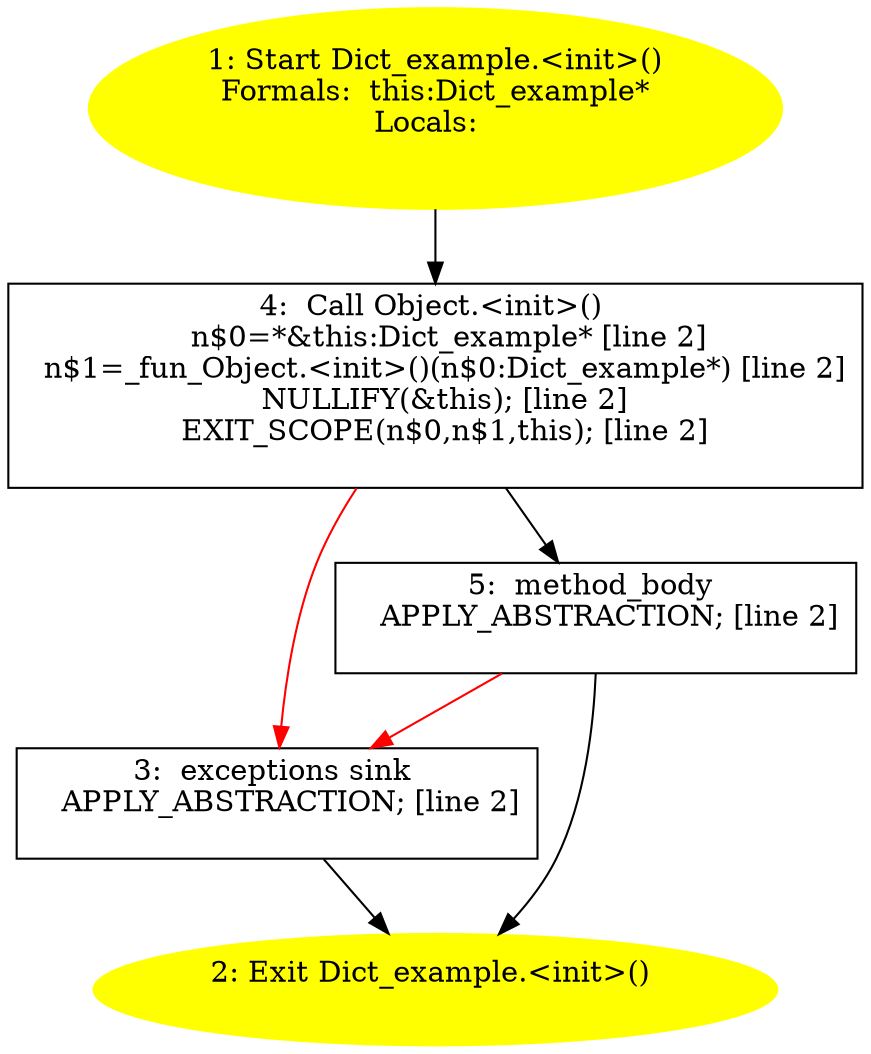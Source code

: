 /* @generated */
digraph cfg {
"Dict_example.<init>().1b8a48821ed8a5fdd3b4ad2548a51dac_1" [label="1: Start Dict_example.<init>()\nFormals:  this:Dict_example*\nLocals:  \n  " color=yellow style=filled]
	

	 "Dict_example.<init>().1b8a48821ed8a5fdd3b4ad2548a51dac_1" -> "Dict_example.<init>().1b8a48821ed8a5fdd3b4ad2548a51dac_4" ;
"Dict_example.<init>().1b8a48821ed8a5fdd3b4ad2548a51dac_2" [label="2: Exit Dict_example.<init>() \n  " color=yellow style=filled]
	

"Dict_example.<init>().1b8a48821ed8a5fdd3b4ad2548a51dac_3" [label="3:  exceptions sink \n   APPLY_ABSTRACTION; [line 2]\n " shape="box"]
	

	 "Dict_example.<init>().1b8a48821ed8a5fdd3b4ad2548a51dac_3" -> "Dict_example.<init>().1b8a48821ed8a5fdd3b4ad2548a51dac_2" ;
"Dict_example.<init>().1b8a48821ed8a5fdd3b4ad2548a51dac_4" [label="4:  Call Object.<init>() \n   n$0=*&this:Dict_example* [line 2]\n  n$1=_fun_Object.<init>()(n$0:Dict_example*) [line 2]\n  NULLIFY(&this); [line 2]\n  EXIT_SCOPE(n$0,n$1,this); [line 2]\n " shape="box"]
	

	 "Dict_example.<init>().1b8a48821ed8a5fdd3b4ad2548a51dac_4" -> "Dict_example.<init>().1b8a48821ed8a5fdd3b4ad2548a51dac_5" ;
	 "Dict_example.<init>().1b8a48821ed8a5fdd3b4ad2548a51dac_4" -> "Dict_example.<init>().1b8a48821ed8a5fdd3b4ad2548a51dac_3" [color="red" ];
"Dict_example.<init>().1b8a48821ed8a5fdd3b4ad2548a51dac_5" [label="5:  method_body \n   APPLY_ABSTRACTION; [line 2]\n " shape="box"]
	

	 "Dict_example.<init>().1b8a48821ed8a5fdd3b4ad2548a51dac_5" -> "Dict_example.<init>().1b8a48821ed8a5fdd3b4ad2548a51dac_2" ;
	 "Dict_example.<init>().1b8a48821ed8a5fdd3b4ad2548a51dac_5" -> "Dict_example.<init>().1b8a48821ed8a5fdd3b4ad2548a51dac_3" [color="red" ];
}
